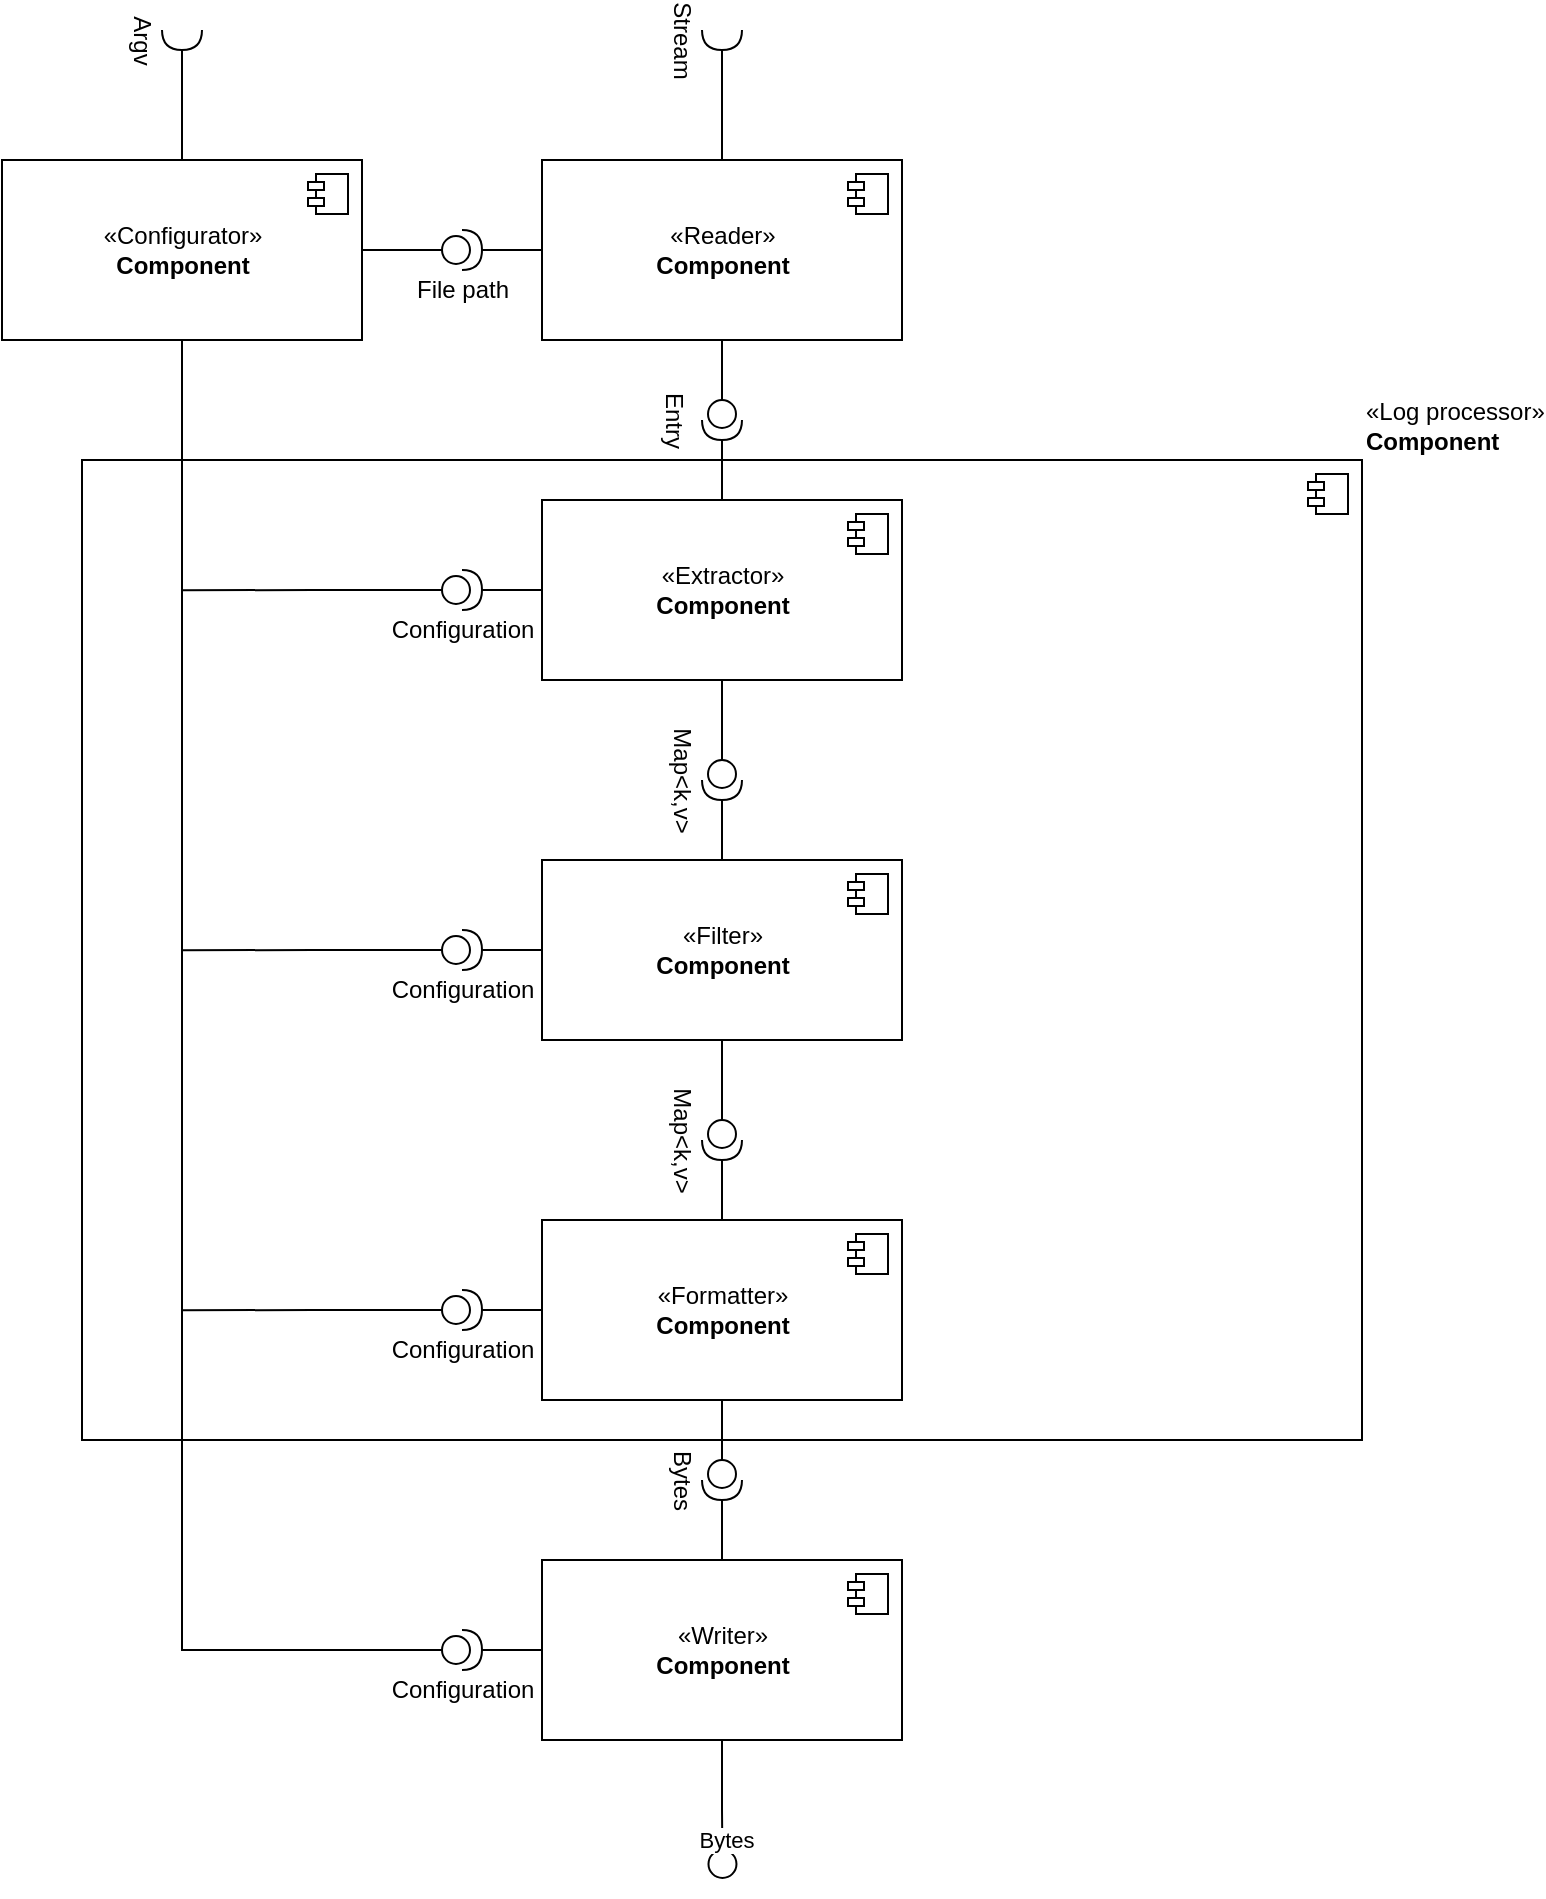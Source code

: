 <mxfile version="17.1.3" type="github">
  <diagram name="Log parser" id="b5b7bab2-c9e2-2cf4-8b2a-24fd1a2a6d21">
    <mxGraphModel dx="1389" dy="739" grid="1" gridSize="10" guides="1" tooltips="1" connect="1" arrows="1" fold="1" page="1" pageScale="1" pageWidth="827" pageHeight="1169" background="none" math="0" shadow="0">
      <root>
        <mxCell id="0" />
        <mxCell id="1" parent="0" />
        <mxCell id="cvZBhcmpL4nV925hNqEm-75" value="«Log processor»&lt;br&gt;&lt;b&gt;Component&lt;/b&gt;" style="html=1;dropTarget=0;align=left;verticalAlign=bottom;labelPosition=right;verticalLabelPosition=top;glass=0;" vertex="1" parent="1">
          <mxGeometry x="70" y="340" width="640" height="490" as="geometry" />
        </mxCell>
        <mxCell id="cvZBhcmpL4nV925hNqEm-76" value="" style="shape=module;jettyWidth=8;jettyHeight=4;" vertex="1" parent="cvZBhcmpL4nV925hNqEm-75">
          <mxGeometry x="1" width="20" height="20" relative="1" as="geometry">
            <mxPoint x="-27" y="7" as="offset" />
          </mxGeometry>
        </mxCell>
        <mxCell id="cvZBhcmpL4nV925hNqEm-54" style="edgeStyle=orthogonalEdgeStyle;rounded=0;orthogonalLoop=1;jettySize=auto;html=1;exitX=0;exitY=0.5;exitDx=0;exitDy=0;entryX=1;entryY=0.5;entryDx=0;entryDy=0;entryPerimeter=0;endArrow=none;endFill=0;" edge="1" parent="1" source="cvZBhcmpL4nV925hNqEm-1" target="cvZBhcmpL4nV925hNqEm-53">
          <mxGeometry relative="1" as="geometry" />
        </mxCell>
        <mxCell id="cvZBhcmpL4nV925hNqEm-1" value="«Reader»&lt;br&gt;&lt;b&gt;Component&lt;/b&gt;" style="html=1;dropTarget=0;" vertex="1" parent="1">
          <mxGeometry x="300" y="190" width="180" height="90" as="geometry" />
        </mxCell>
        <mxCell id="cvZBhcmpL4nV925hNqEm-2" value="" style="shape=module;jettyWidth=8;jettyHeight=4;" vertex="1" parent="cvZBhcmpL4nV925hNqEm-1">
          <mxGeometry x="1" width="20" height="20" relative="1" as="geometry">
            <mxPoint x="-27" y="7" as="offset" />
          </mxGeometry>
        </mxCell>
        <mxCell id="cvZBhcmpL4nV925hNqEm-12" style="edgeStyle=orthogonalEdgeStyle;rounded=0;orthogonalLoop=1;jettySize=auto;html=1;exitX=0.5;exitY=0;exitDx=0;exitDy=0;entryX=1;entryY=0.5;entryDx=0;entryDy=0;entryPerimeter=0;endArrow=none;endFill=0;" edge="1" parent="1" source="cvZBhcmpL4nV925hNqEm-3" target="cvZBhcmpL4nV925hNqEm-8">
          <mxGeometry relative="1" as="geometry" />
        </mxCell>
        <mxCell id="cvZBhcmpL4nV925hNqEm-3" value="«Extractor»&lt;br&gt;&lt;b&gt;Component&lt;/b&gt;" style="html=1;dropTarget=0;" vertex="1" parent="1">
          <mxGeometry x="300" y="360" width="180" height="90" as="geometry" />
        </mxCell>
        <mxCell id="cvZBhcmpL4nV925hNqEm-4" value="" style="shape=module;jettyWidth=8;jettyHeight=4;" vertex="1" parent="cvZBhcmpL4nV925hNqEm-3">
          <mxGeometry x="1" width="20" height="20" relative="1" as="geometry">
            <mxPoint x="-27" y="7" as="offset" />
          </mxGeometry>
        </mxCell>
        <mxCell id="cvZBhcmpL4nV925hNqEm-13" style="edgeStyle=orthogonalEdgeStyle;rounded=0;orthogonalLoop=1;jettySize=auto;html=1;exitX=0;exitY=0.5;exitDx=0;exitDy=0;exitPerimeter=0;entryX=0.5;entryY=1;entryDx=0;entryDy=0;endArrow=none;endFill=0;" edge="1" parent="1" source="cvZBhcmpL4nV925hNqEm-8" target="cvZBhcmpL4nV925hNqEm-1">
          <mxGeometry relative="1" as="geometry" />
        </mxCell>
        <mxCell id="cvZBhcmpL4nV925hNqEm-14" value="" style="edgeStyle=orthogonalEdgeStyle;rounded=0;orthogonalLoop=1;jettySize=auto;html=1;endArrow=none;endFill=0;" edge="1" parent="1" source="cvZBhcmpL4nV925hNqEm-8" target="cvZBhcmpL4nV925hNqEm-1">
          <mxGeometry relative="1" as="geometry" />
        </mxCell>
        <mxCell id="cvZBhcmpL4nV925hNqEm-8" value="Entry" style="shape=providedRequiredInterface;html=1;verticalLabelPosition=bottom;sketch=0;rotation=90;textDirection=ltr;labelPosition=center;align=center;verticalAlign=top;" vertex="1" parent="1">
          <mxGeometry x="380" y="310" width="20" height="20" as="geometry" />
        </mxCell>
        <mxCell id="cvZBhcmpL4nV925hNqEm-15" value="«Filter»&lt;br&gt;&lt;b&gt;Component&lt;/b&gt;" style="html=1;dropTarget=0;" vertex="1" parent="1">
          <mxGeometry x="300" y="540" width="180" height="90" as="geometry" />
        </mxCell>
        <mxCell id="cvZBhcmpL4nV925hNqEm-16" value="" style="shape=module;jettyWidth=8;jettyHeight=4;" vertex="1" parent="cvZBhcmpL4nV925hNqEm-15">
          <mxGeometry x="1" width="20" height="20" relative="1" as="geometry">
            <mxPoint x="-27" y="7" as="offset" />
          </mxGeometry>
        </mxCell>
        <mxCell id="cvZBhcmpL4nV925hNqEm-21" style="edgeStyle=orthogonalEdgeStyle;rounded=0;orthogonalLoop=1;jettySize=auto;html=1;exitX=0;exitY=0.5;exitDx=0;exitDy=0;exitPerimeter=0;entryX=0.5;entryY=1;entryDx=0;entryDy=0;endArrow=none;endFill=0;" edge="1" parent="1" source="cvZBhcmpL4nV925hNqEm-20" target="cvZBhcmpL4nV925hNqEm-3">
          <mxGeometry relative="1" as="geometry" />
        </mxCell>
        <mxCell id="cvZBhcmpL4nV925hNqEm-22" style="edgeStyle=orthogonalEdgeStyle;rounded=0;orthogonalLoop=1;jettySize=auto;html=1;exitX=1;exitY=0.5;exitDx=0;exitDy=0;exitPerimeter=0;entryX=0.5;entryY=0;entryDx=0;entryDy=0;endArrow=none;endFill=0;" edge="1" parent="1" source="cvZBhcmpL4nV925hNqEm-20" target="cvZBhcmpL4nV925hNqEm-15">
          <mxGeometry relative="1" as="geometry" />
        </mxCell>
        <mxCell id="cvZBhcmpL4nV925hNqEm-20" value="Map&amp;lt;k,v&amp;gt;" style="shape=providedRequiredInterface;html=1;verticalLabelPosition=bottom;sketch=0;rotation=90;" vertex="1" parent="1">
          <mxGeometry x="380" y="490" width="20" height="20" as="geometry" />
        </mxCell>
        <mxCell id="cvZBhcmpL4nV925hNqEm-23" value="«Formatter»&lt;br&gt;&lt;b&gt;Component&lt;/b&gt;" style="html=1;dropTarget=0;" vertex="1" parent="1">
          <mxGeometry x="300" y="720" width="180" height="90" as="geometry" />
        </mxCell>
        <mxCell id="cvZBhcmpL4nV925hNqEm-24" value="" style="shape=module;jettyWidth=8;jettyHeight=4;" vertex="1" parent="cvZBhcmpL4nV925hNqEm-23">
          <mxGeometry x="1" width="20" height="20" relative="1" as="geometry">
            <mxPoint x="-27" y="7" as="offset" />
          </mxGeometry>
        </mxCell>
        <mxCell id="cvZBhcmpL4nV925hNqEm-26" style="edgeStyle=orthogonalEdgeStyle;rounded=0;orthogonalLoop=1;jettySize=auto;html=1;exitX=1;exitY=0.5;exitDx=0;exitDy=0;exitPerimeter=0;entryX=0.5;entryY=0;entryDx=0;entryDy=0;endArrow=none;endFill=0;" edge="1" parent="1" source="cvZBhcmpL4nV925hNqEm-25" target="cvZBhcmpL4nV925hNqEm-23">
          <mxGeometry relative="1" as="geometry" />
        </mxCell>
        <mxCell id="cvZBhcmpL4nV925hNqEm-27" style="edgeStyle=orthogonalEdgeStyle;rounded=0;orthogonalLoop=1;jettySize=auto;html=1;exitX=0;exitY=0.5;exitDx=0;exitDy=0;exitPerimeter=0;entryX=0.5;entryY=1;entryDx=0;entryDy=0;endArrow=none;endFill=0;" edge="1" parent="1" source="cvZBhcmpL4nV925hNqEm-25" target="cvZBhcmpL4nV925hNqEm-15">
          <mxGeometry relative="1" as="geometry" />
        </mxCell>
        <mxCell id="cvZBhcmpL4nV925hNqEm-25" value="Map&amp;lt;k,v&amp;gt;" style="shape=providedRequiredInterface;html=1;verticalLabelPosition=bottom;sketch=0;rotation=90;" vertex="1" parent="1">
          <mxGeometry x="380" y="670" width="20" height="20" as="geometry" />
        </mxCell>
        <mxCell id="cvZBhcmpL4nV925hNqEm-72" style="edgeStyle=orthogonalEdgeStyle;rounded=0;orthogonalLoop=1;jettySize=auto;html=1;exitX=0.5;exitY=1;exitDx=0;exitDy=0;endArrow=circle;endFill=0;" edge="1" parent="1" source="cvZBhcmpL4nV925hNqEm-28">
          <mxGeometry relative="1" as="geometry">
            <mxPoint x="390.31" y="1050.0" as="targetPoint" />
          </mxGeometry>
        </mxCell>
        <mxCell id="cvZBhcmpL4nV925hNqEm-73" value="Bytes" style="edgeLabel;html=1;align=center;verticalAlign=bottom;resizable=0;points=[];labelPosition=center;verticalLabelPosition=top;" vertex="1" connectable="0" parent="cvZBhcmpL4nV925hNqEm-72">
          <mxGeometry x="0.685" y="1" relative="1" as="geometry">
            <mxPoint as="offset" />
          </mxGeometry>
        </mxCell>
        <mxCell id="cvZBhcmpL4nV925hNqEm-28" value="«Writer»&lt;br&gt;&lt;b&gt;Component&lt;/b&gt;" style="html=1;dropTarget=0;" vertex="1" parent="1">
          <mxGeometry x="300" y="890" width="180" height="90" as="geometry" />
        </mxCell>
        <mxCell id="cvZBhcmpL4nV925hNqEm-29" value="" style="shape=module;jettyWidth=8;jettyHeight=4;" vertex="1" parent="cvZBhcmpL4nV925hNqEm-28">
          <mxGeometry x="1" width="20" height="20" relative="1" as="geometry">
            <mxPoint x="-27" y="7" as="offset" />
          </mxGeometry>
        </mxCell>
        <mxCell id="cvZBhcmpL4nV925hNqEm-31" style="edgeStyle=orthogonalEdgeStyle;rounded=0;orthogonalLoop=1;jettySize=auto;html=1;exitX=0;exitY=0.5;exitDx=0;exitDy=0;exitPerimeter=0;entryX=0.5;entryY=1;entryDx=0;entryDy=0;endArrow=none;endFill=0;" edge="1" parent="1" source="cvZBhcmpL4nV925hNqEm-30" target="cvZBhcmpL4nV925hNqEm-23">
          <mxGeometry relative="1" as="geometry" />
        </mxCell>
        <mxCell id="cvZBhcmpL4nV925hNqEm-32" style="edgeStyle=orthogonalEdgeStyle;rounded=0;orthogonalLoop=1;jettySize=auto;html=1;exitX=1;exitY=0.5;exitDx=0;exitDy=0;exitPerimeter=0;entryX=0.5;entryY=0;entryDx=0;entryDy=0;endArrow=none;endFill=0;" edge="1" parent="1" source="cvZBhcmpL4nV925hNqEm-30" target="cvZBhcmpL4nV925hNqEm-28">
          <mxGeometry relative="1" as="geometry" />
        </mxCell>
        <mxCell id="cvZBhcmpL4nV925hNqEm-30" value="Bytes" style="shape=providedRequiredInterface;html=1;verticalLabelPosition=bottom;sketch=0;rotation=90;" vertex="1" parent="1">
          <mxGeometry x="380" y="840" width="20" height="20" as="geometry" />
        </mxCell>
        <mxCell id="cvZBhcmpL4nV925hNqEm-52" style="edgeStyle=orthogonalEdgeStyle;rounded=0;orthogonalLoop=1;jettySize=auto;html=1;exitX=0.5;exitY=0;exitDx=0;exitDy=0;entryX=1;entryY=0.5;entryDx=0;entryDy=0;entryPerimeter=0;endArrow=none;endFill=0;" edge="1" parent="1" source="cvZBhcmpL4nV925hNqEm-33" target="cvZBhcmpL4nV925hNqEm-51">
          <mxGeometry relative="1" as="geometry" />
        </mxCell>
        <mxCell id="cvZBhcmpL4nV925hNqEm-64" style="edgeStyle=orthogonalEdgeStyle;rounded=0;orthogonalLoop=1;jettySize=auto;html=1;exitX=0.5;exitY=1;exitDx=0;exitDy=0;entryX=0;entryY=0.5;entryDx=0;entryDy=0;entryPerimeter=0;endArrow=none;endFill=0;" edge="1" parent="1" source="cvZBhcmpL4nV925hNqEm-33" target="cvZBhcmpL4nV925hNqEm-60">
          <mxGeometry relative="1" as="geometry" />
        </mxCell>
        <mxCell id="cvZBhcmpL4nV925hNqEm-33" value="«Configurator»&lt;br&gt;&lt;b&gt;Component&lt;/b&gt;" style="html=1;dropTarget=0;" vertex="1" parent="1">
          <mxGeometry x="30" y="190" width="180" height="90" as="geometry" />
        </mxCell>
        <mxCell id="cvZBhcmpL4nV925hNqEm-34" value="" style="shape=module;jettyWidth=8;jettyHeight=4;" vertex="1" parent="cvZBhcmpL4nV925hNqEm-33">
          <mxGeometry x="1" width="20" height="20" relative="1" as="geometry">
            <mxPoint x="-27" y="7" as="offset" />
          </mxGeometry>
        </mxCell>
        <mxCell id="cvZBhcmpL4nV925hNqEm-49" style="edgeStyle=orthogonalEdgeStyle;rounded=0;orthogonalLoop=1;jettySize=auto;html=1;exitX=1;exitY=0.5;exitDx=0;exitDy=0;exitPerimeter=0;entryX=0.5;entryY=0;entryDx=0;entryDy=0;endArrow=none;endFill=0;" edge="1" parent="1" source="cvZBhcmpL4nV925hNqEm-48" target="cvZBhcmpL4nV925hNqEm-1">
          <mxGeometry relative="1" as="geometry" />
        </mxCell>
        <mxCell id="cvZBhcmpL4nV925hNqEm-48" value="Stream" style="shape=requiredInterface;html=1;verticalLabelPosition=bottom;sketch=0;rotation=90;" vertex="1" parent="1">
          <mxGeometry x="385" y="120" width="10" height="20" as="geometry" />
        </mxCell>
        <mxCell id="cvZBhcmpL4nV925hNqEm-51" value="Argv" style="shape=requiredInterface;html=1;verticalLabelPosition=bottom;sketch=0;rotation=90;" vertex="1" parent="1">
          <mxGeometry x="115" y="120" width="10" height="20" as="geometry" />
        </mxCell>
        <mxCell id="cvZBhcmpL4nV925hNqEm-55" style="edgeStyle=orthogonalEdgeStyle;rounded=0;orthogonalLoop=1;jettySize=auto;html=1;exitX=0;exitY=0.5;exitDx=0;exitDy=0;exitPerimeter=0;entryX=1;entryY=0.5;entryDx=0;entryDy=0;endArrow=none;endFill=0;" edge="1" parent="1" source="cvZBhcmpL4nV925hNqEm-53" target="cvZBhcmpL4nV925hNqEm-33">
          <mxGeometry relative="1" as="geometry" />
        </mxCell>
        <mxCell id="cvZBhcmpL4nV925hNqEm-53" value="File path" style="shape=providedRequiredInterface;html=1;verticalLabelPosition=bottom;sketch=0;" vertex="1" parent="1">
          <mxGeometry x="250" y="225" width="20" height="20" as="geometry" />
        </mxCell>
        <mxCell id="cvZBhcmpL4nV925hNqEm-57" style="edgeStyle=orthogonalEdgeStyle;rounded=0;orthogonalLoop=1;jettySize=auto;html=1;exitX=1;exitY=0.5;exitDx=0;exitDy=0;exitPerimeter=0;entryX=0;entryY=0.5;entryDx=0;entryDy=0;endArrow=none;endFill=0;" edge="1" parent="1" source="cvZBhcmpL4nV925hNqEm-56" target="cvZBhcmpL4nV925hNqEm-3">
          <mxGeometry relative="1" as="geometry" />
        </mxCell>
        <mxCell id="cvZBhcmpL4nV925hNqEm-67" style="edgeStyle=orthogonalEdgeStyle;rounded=0;orthogonalLoop=1;jettySize=auto;html=1;exitX=0;exitY=0.5;exitDx=0;exitDy=0;exitPerimeter=0;endArrow=none;endFill=0;" edge="1" parent="1" source="cvZBhcmpL4nV925hNqEm-56">
          <mxGeometry relative="1" as="geometry">
            <mxPoint x="120.0" y="405.138" as="targetPoint" />
          </mxGeometry>
        </mxCell>
        <mxCell id="cvZBhcmpL4nV925hNqEm-56" value="Configuration" style="shape=providedRequiredInterface;html=1;verticalLabelPosition=bottom;sketch=0;" vertex="1" parent="1">
          <mxGeometry x="250" y="395" width="20" height="20" as="geometry" />
        </mxCell>
        <mxCell id="cvZBhcmpL4nV925hNqEm-62" style="edgeStyle=orthogonalEdgeStyle;rounded=0;orthogonalLoop=1;jettySize=auto;html=1;exitX=1;exitY=0.5;exitDx=0;exitDy=0;exitPerimeter=0;entryX=0;entryY=0.5;entryDx=0;entryDy=0;endArrow=none;endFill=0;" edge="1" parent="1" source="cvZBhcmpL4nV925hNqEm-58" target="cvZBhcmpL4nV925hNqEm-15">
          <mxGeometry relative="1" as="geometry" />
        </mxCell>
        <mxCell id="cvZBhcmpL4nV925hNqEm-66" style="edgeStyle=orthogonalEdgeStyle;rounded=0;orthogonalLoop=1;jettySize=auto;html=1;exitX=0;exitY=0.5;exitDx=0;exitDy=0;exitPerimeter=0;endArrow=none;endFill=0;" edge="1" parent="1" source="cvZBhcmpL4nV925hNqEm-58">
          <mxGeometry relative="1" as="geometry">
            <mxPoint x="120.0" y="585.138" as="targetPoint" />
          </mxGeometry>
        </mxCell>
        <mxCell id="cvZBhcmpL4nV925hNqEm-58" value="Configuration" style="shape=providedRequiredInterface;html=1;verticalLabelPosition=bottom;sketch=0;" vertex="1" parent="1">
          <mxGeometry x="250" y="575" width="20" height="20" as="geometry" />
        </mxCell>
        <mxCell id="cvZBhcmpL4nV925hNqEm-61" style="edgeStyle=orthogonalEdgeStyle;rounded=0;orthogonalLoop=1;jettySize=auto;html=1;exitX=1;exitY=0.5;exitDx=0;exitDy=0;exitPerimeter=0;entryX=0;entryY=0.5;entryDx=0;entryDy=0;endArrow=none;endFill=0;" edge="1" parent="1" source="cvZBhcmpL4nV925hNqEm-59" target="cvZBhcmpL4nV925hNqEm-23">
          <mxGeometry relative="1" as="geometry" />
        </mxCell>
        <mxCell id="cvZBhcmpL4nV925hNqEm-65" style="edgeStyle=orthogonalEdgeStyle;rounded=0;orthogonalLoop=1;jettySize=auto;html=1;exitX=0;exitY=0.5;exitDx=0;exitDy=0;exitPerimeter=0;endArrow=none;endFill=0;" edge="1" parent="1" source="cvZBhcmpL4nV925hNqEm-59">
          <mxGeometry relative="1" as="geometry">
            <mxPoint x="120.0" y="765.138" as="targetPoint" />
          </mxGeometry>
        </mxCell>
        <mxCell id="cvZBhcmpL4nV925hNqEm-59" value="Configuration" style="shape=providedRequiredInterface;html=1;verticalLabelPosition=bottom;sketch=0;" vertex="1" parent="1">
          <mxGeometry x="250" y="755" width="20" height="20" as="geometry" />
        </mxCell>
        <mxCell id="cvZBhcmpL4nV925hNqEm-63" style="edgeStyle=orthogonalEdgeStyle;rounded=0;orthogonalLoop=1;jettySize=auto;html=1;exitX=1;exitY=0.5;exitDx=0;exitDy=0;exitPerimeter=0;entryX=0;entryY=0.5;entryDx=0;entryDy=0;endArrow=none;endFill=0;" edge="1" parent="1" source="cvZBhcmpL4nV925hNqEm-60" target="cvZBhcmpL4nV925hNqEm-28">
          <mxGeometry relative="1" as="geometry" />
        </mxCell>
        <mxCell id="cvZBhcmpL4nV925hNqEm-60" value="Configuration" style="shape=providedRequiredInterface;html=1;verticalLabelPosition=bottom;sketch=0;" vertex="1" parent="1">
          <mxGeometry x="250" y="925" width="20" height="20" as="geometry" />
        </mxCell>
      </root>
    </mxGraphModel>
  </diagram>
</mxfile>

